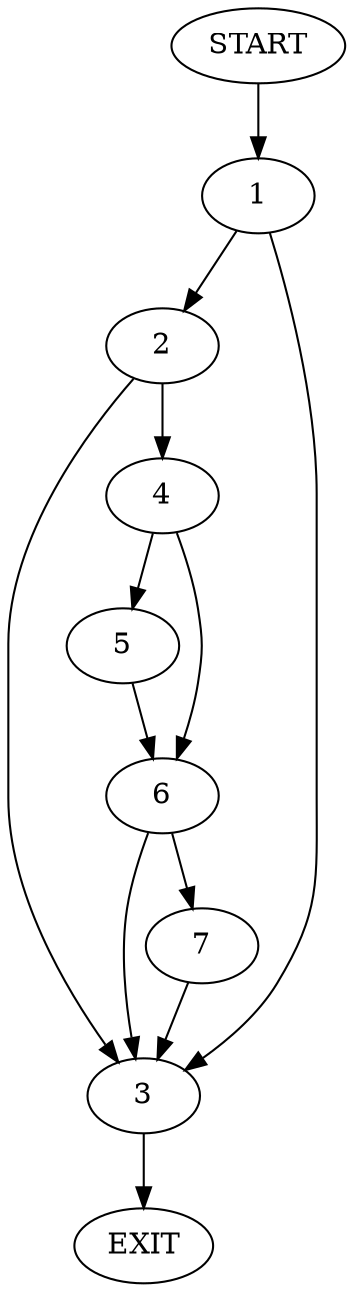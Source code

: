 digraph {
0 [label="START"]
8 [label="EXIT"]
0 -> 1
1 -> 2
1 -> 3
2 -> 4
2 -> 3
3 -> 8
4 -> 5
4 -> 6
6 -> 7
6 -> 3
5 -> 6
7 -> 3
}
